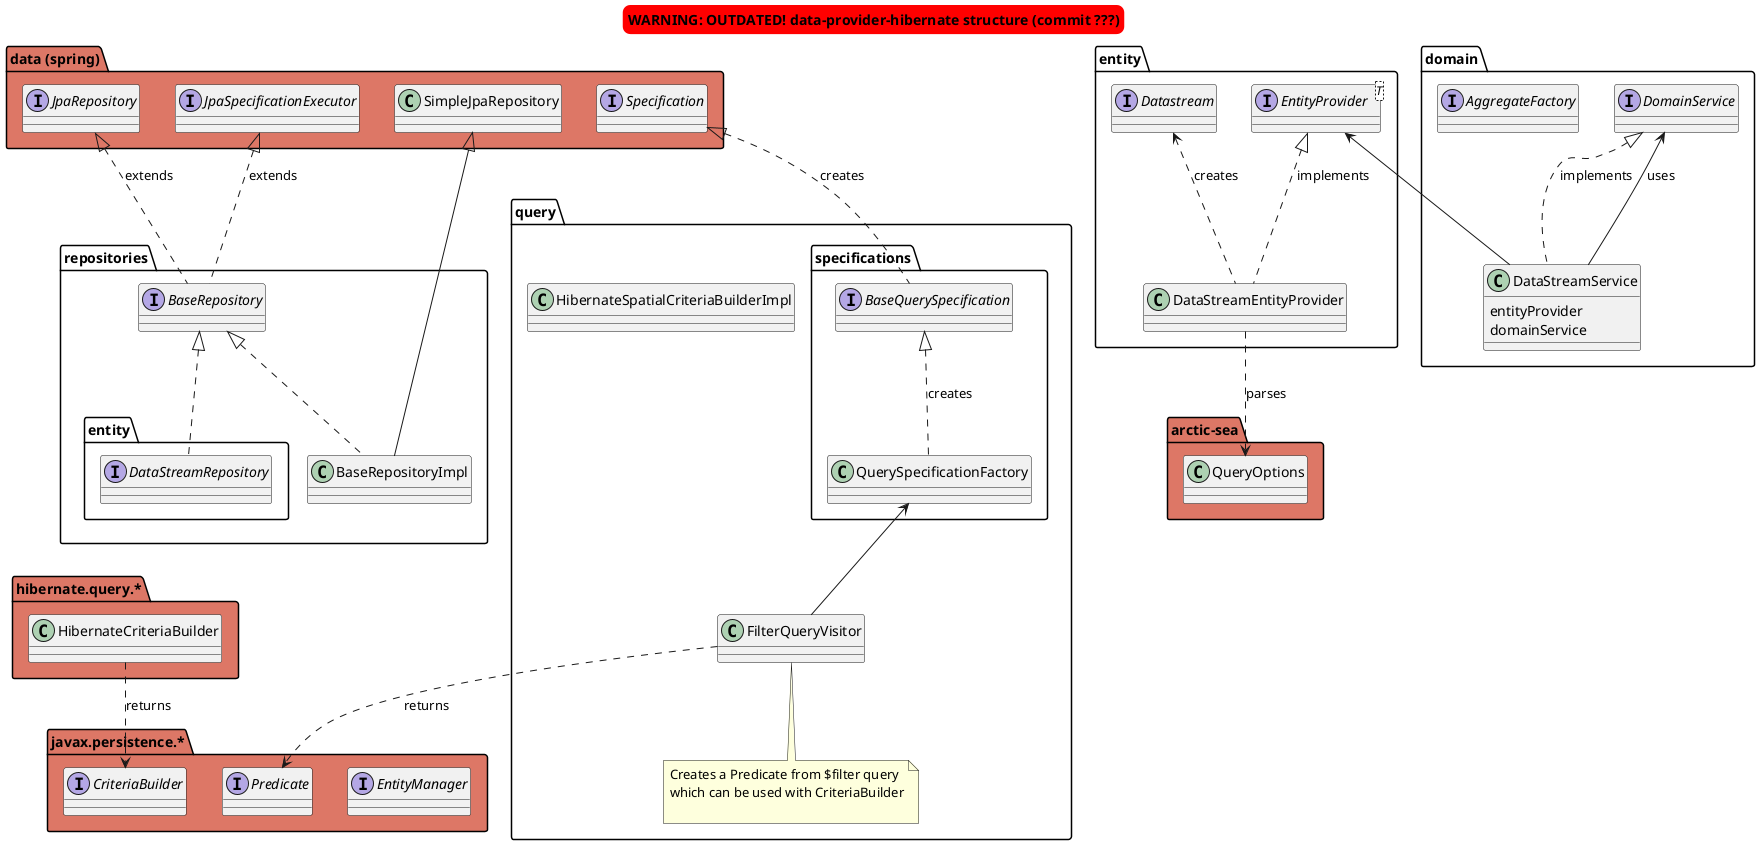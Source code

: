 @startuml 52n SensorThings API

skinparam titleBorderRoundCorner 15
skinparam titleBorderThickness 2
skinparam titleBorderColor red
skinparam titleBackgroundColor red

title WARNING: OUTDATED! data-provider-hibernate structure (commit ???)


' TODO review diagram

package "javax.persistence.*" as javax_persistence #dd7766 {
    interface "EntityManager" as em
    interface "CriteriaBuilder" as criteria_builder
    interface "Predicate" as predicate
}

package "hibernate.query.*" as hibernate_criterion #dd7766 {
    class "HibernateCriteriaBuilder" as hibernate_criteria_builder
}

package "data (spring)" as spring_data #dd7766 {
    class "SimpleJpaRepository" as simple_jpa_repo
    interface "JpaRepository" as jpa_repo
    interface "Specification" as spring_spec
    interface "JpaSpecificationExecutor" as spec_executor

}

package "arctic-sea" as pkg_arcticsea #dd7766 {
    class "QueryOptions" as query_options
}

package query as pkg_query{
    package specifications as specs {
        class "QuerySpecificationFactory" as spec_factory
        interface "BaseQuerySpecification" as base_spec

    }
    class "HibernateSpatialCriteriaBuilderImpl" as spatial_criteria_builder
    class "FilterQueryVisitor" as visitor
    note bottom of visitor {
        Creates a Predicate from $filter query
        which can be used with CriteriaBuilder
        
    }
}

package repositories as pkg_repos_base {
    interface "BaseRepository" as base_repo
    class "BaseRepositoryImpl" as base_repo_impl

    package "entity" as pkg_repos_entity {
        interface "DataStreamRepository" as datastream_repo 
    }
}

package entity as entity {
    interface "Datastream" as ds_entity
    interface "EntityProvider" as entity_provider <T>
    class "DataStreamEntityProvider" as ds_provider
}

package domain as domain {
    interface "DomainService" as domain_service
    interface "AggregateFactory" as aggregate_factory
    class "DataStreamService" as ds_service {
        entityProvider
        domainService
    }
    
}

domain_service <|.. ds_service : implements
domain_service <-- ds_service : uses
entity_provider <-- ds_service

spring_spec <|.. base_spec : creates
simple_jpa_repo <|-- base_repo_impl
base_repo <|.. base_repo_impl
base_repo <|.. datastream_repo

base_spec <|.. spec_factory : creates
spec_factory <-- visitor

ds_entity <.. ds_provider  : creates
entity_provider <|.. ds_provider : implements
ds_provider ..> query_options : parses
jpa_repo <|.. base_repo : extends
spec_executor <|.. base_repo: extends

'ds_provider --> repos : uses
'ds_provider --> query : uses
'query ..> specifications : creates
'ds_provider --> spatial_criteria_builder : creates
'spatial_criteria_builder --|> hibernate_criteria_builder

hibernate_criteria_builder ..> criteria_builder : returns
visitor ..> predicate : returns

@enduml
